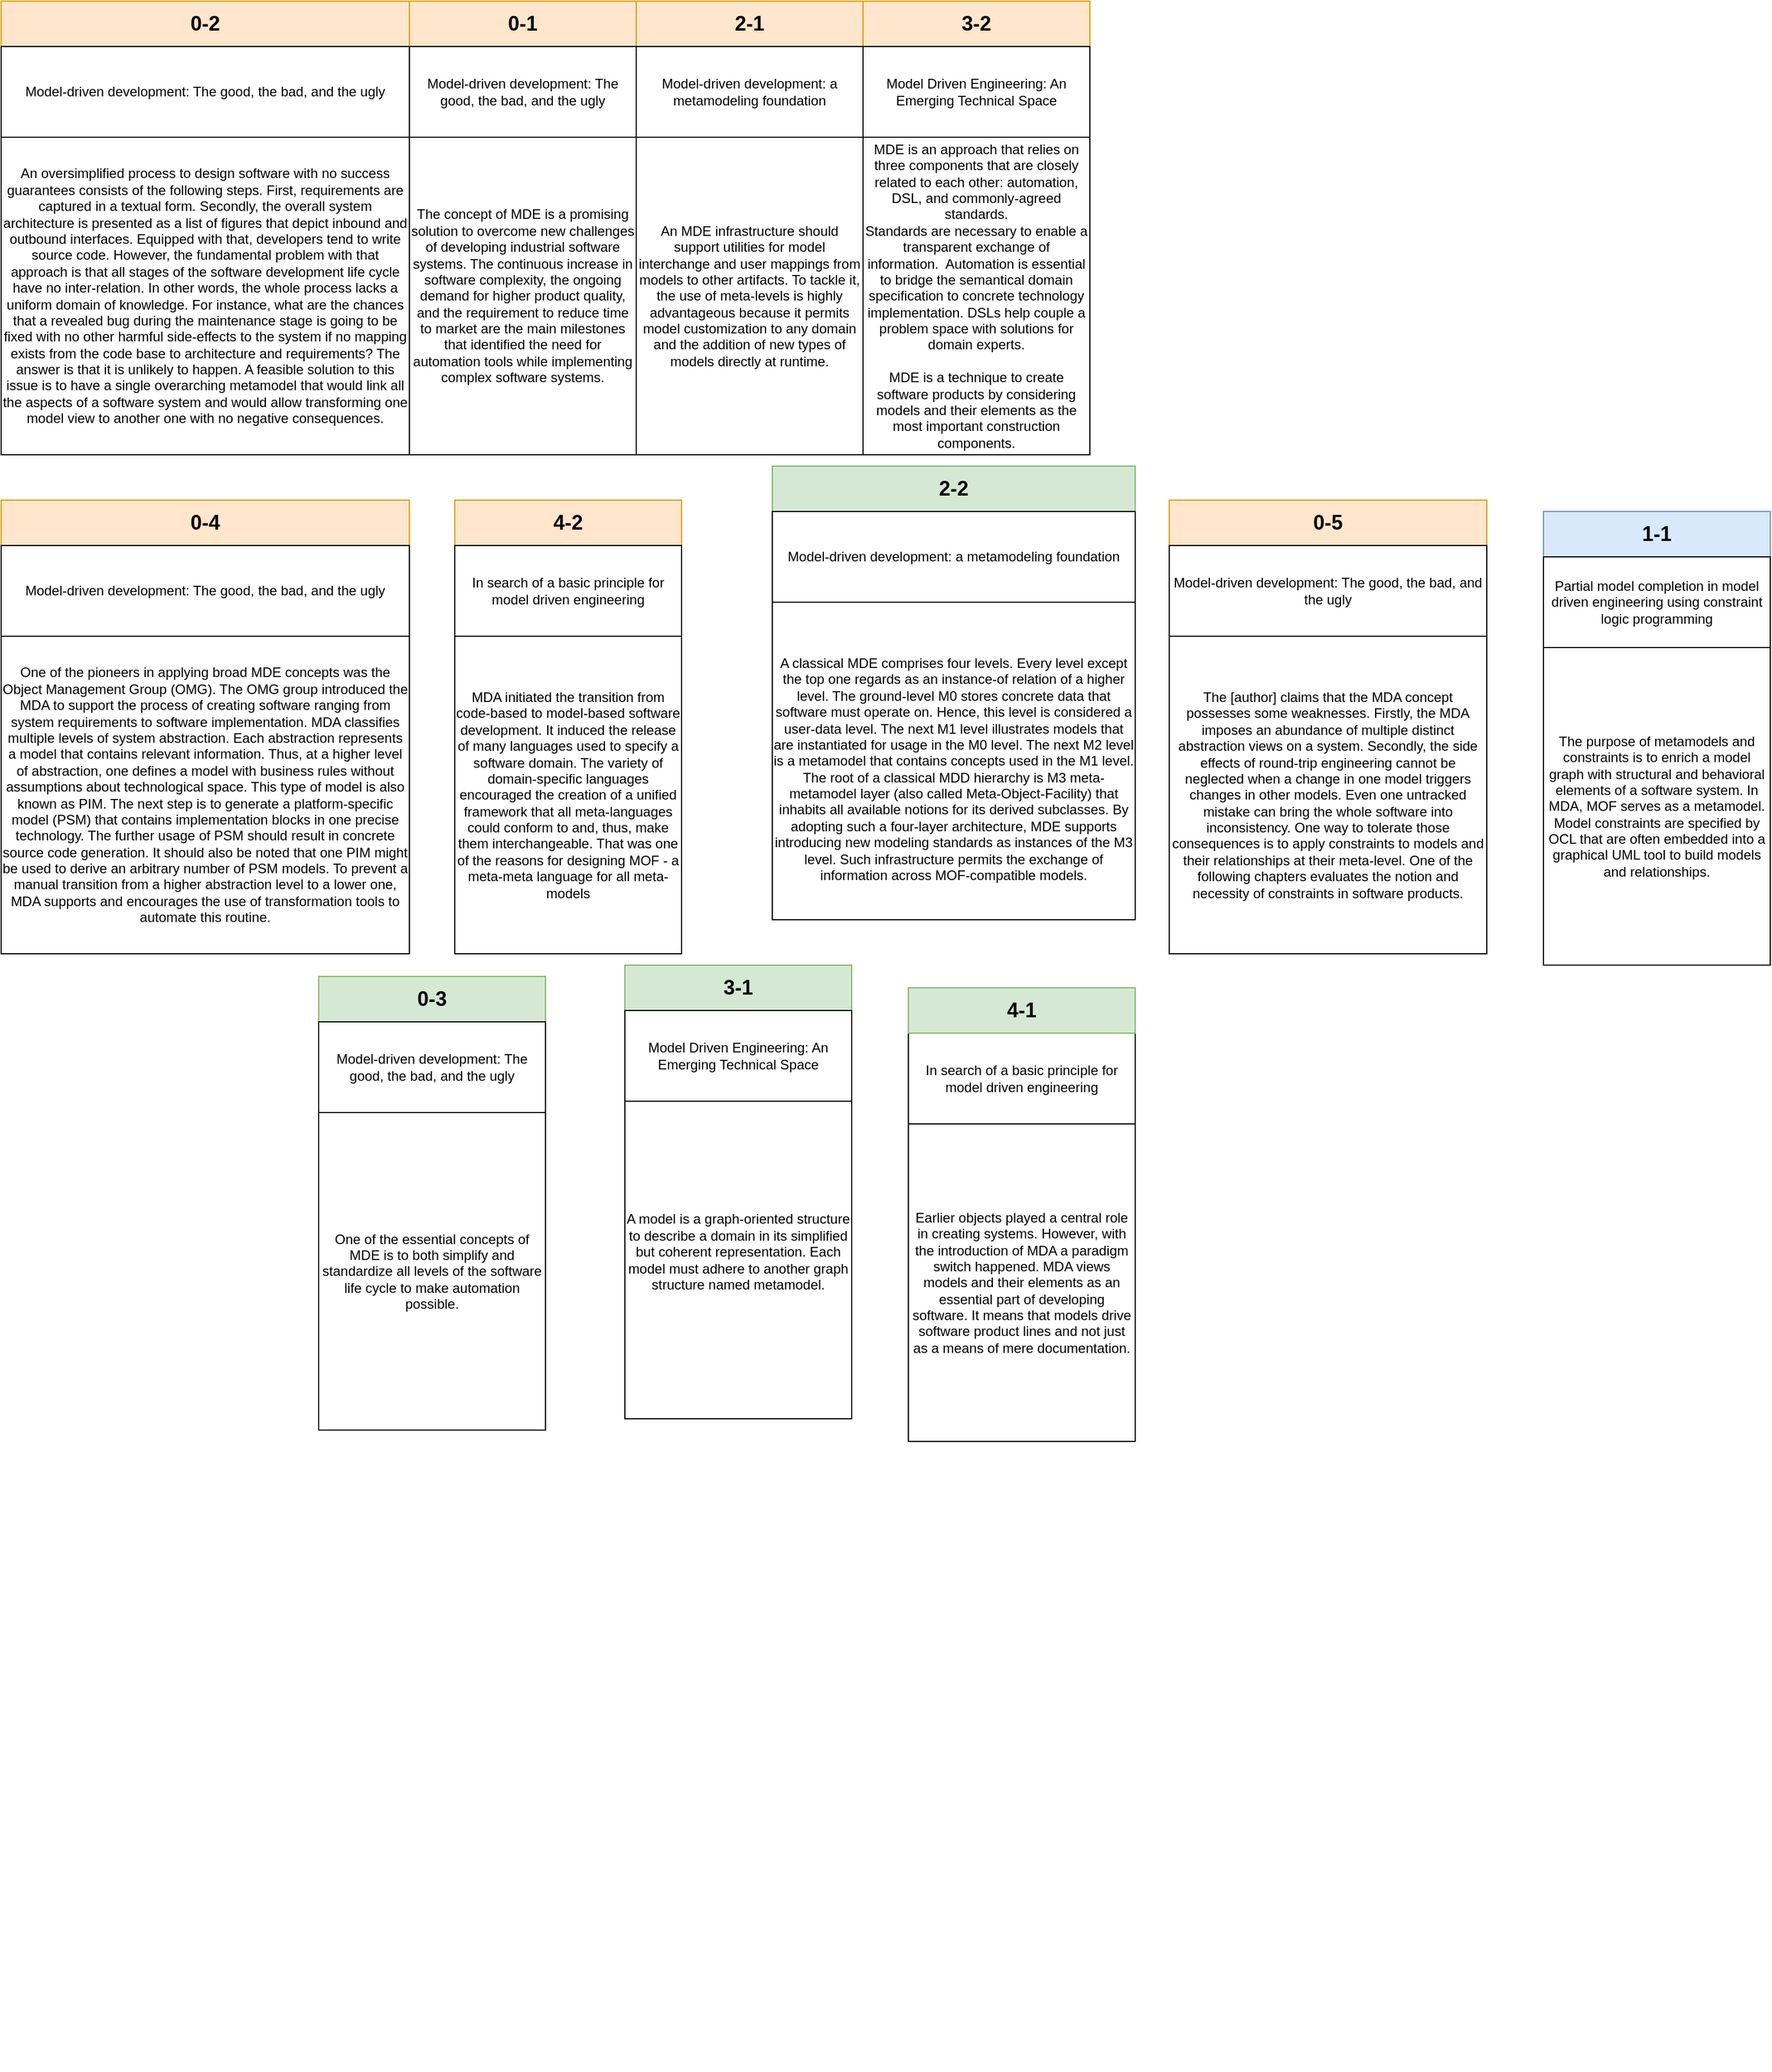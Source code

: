<mxfile version="20.6.0" type="device"><diagram id="jkVzjC3iVB1ht_Pvcz42" name="Page-1"><mxGraphModel dx="2071" dy="2859" grid="1" gridSize="10" guides="1" tooltips="1" connect="1" arrows="1" fold="1" page="1" pageScale="1" pageWidth="850" pageHeight="1100" math="0" shadow="0"><root><mxCell id="0"/><mxCell id="1" parent="0"/><mxCell id="oE69qiibSgpHd2KFC3Qe-4" value="" style="group" vertex="1" connectable="0" parent="1"><mxGeometry x="-140" y="-2200" width="200" height="400" as="geometry"/></mxCell><mxCell id="oE69qiibSgpHd2KFC3Qe-1" value="&lt;b&gt;&lt;font style=&quot;font-size: 18px;&quot;&gt;0-1&lt;/font&gt;&lt;/b&gt;" style="rounded=0;whiteSpace=wrap;html=1;fillColor=#ffe6cc;strokeColor=#d79b00;" vertex="1" parent="oE69qiibSgpHd2KFC3Qe-4"><mxGeometry width="200" height="40" as="geometry"/></mxCell><mxCell id="oE69qiibSgpHd2KFC3Qe-2" value="Model-driven development: The good, the bad, and the ugly" style="rounded=0;whiteSpace=wrap;html=1;" vertex="1" parent="oE69qiibSgpHd2KFC3Qe-4"><mxGeometry y="40" width="200" height="80" as="geometry"/></mxCell><mxCell id="oE69qiibSgpHd2KFC3Qe-3" value="The concept of MDE is a promising solution to overcome new challenges of developing industrial software systems. The continuous increase in software complexity, the ongoing demand for higher product quality, and the requirement to reduce time to market are the main milestones that identified the need for automation tools while implementing complex software systems." style="rounded=0;whiteSpace=wrap;html=1;" vertex="1" parent="oE69qiibSgpHd2KFC3Qe-4"><mxGeometry y="120" width="200" height="280" as="geometry"/></mxCell><mxCell id="oE69qiibSgpHd2KFC3Qe-5" value="&lt;div style=&quot;font-size: 12px;&quot;&gt;&lt;br&gt;&lt;/div&gt;" style="text;html=1;align=center;verticalAlign=middle;resizable=0;points=[];autosize=1;strokeColor=none;fillColor=none;fontSize=18;" vertex="1" parent="1"><mxGeometry x="310" y="-405" width="20" height="30" as="geometry"/></mxCell><mxCell id="oE69qiibSgpHd2KFC3Qe-7" value="" style="group" vertex="1" connectable="0" parent="1"><mxGeometry x="-500" y="-2200" width="360" height="400" as="geometry"/></mxCell><mxCell id="oE69qiibSgpHd2KFC3Qe-8" value="&lt;b&gt;&lt;font style=&quot;font-size: 18px;&quot;&gt;0-2&lt;/font&gt;&lt;/b&gt;" style="rounded=0;whiteSpace=wrap;html=1;fillColor=#ffe6cc;strokeColor=#d79b00;" vertex="1" parent="oE69qiibSgpHd2KFC3Qe-7"><mxGeometry width="360" height="40" as="geometry"/></mxCell><mxCell id="oE69qiibSgpHd2KFC3Qe-9" value="Model-driven development: The good, the bad, and the ugly" style="rounded=0;whiteSpace=wrap;html=1;" vertex="1" parent="oE69qiibSgpHd2KFC3Qe-7"><mxGeometry y="40" width="360" height="80" as="geometry"/></mxCell><mxCell id="oE69qiibSgpHd2KFC3Qe-10" value="An oversimplified process to design software with no success guarantees consists of the following steps. First, requirements are captured in a textual form. Secondly, the overall system architecture is presented as a list of figures that depict inbound and outbound interfaces. Equipped with that, developers tend to write source code. However, the fundamental problem with that approach is that all stages of the software development life cycle have no inter-relation. In other words, the whole process lacks a uniform domain of knowledge. For instance, what are the chances that a revealed bug during the maintenance stage is going to be fixed with no other harmful side-effects to the system if no mapping exists from the code base to architecture and requirements? The answer is that it is unlikely to happen. A feasible solution to this issue is to have a single overarching metamodel that would link all the aspects of a software system and would allow transforming one model view to another one with no negative consequences." style="rounded=0;whiteSpace=wrap;html=1;" vertex="1" parent="oE69qiibSgpHd2KFC3Qe-7"><mxGeometry y="120" width="360" height="280" as="geometry"/></mxCell><mxCell id="oE69qiibSgpHd2KFC3Qe-11" value="" style="group" vertex="1" connectable="0" parent="1"><mxGeometry x="-220" y="-1340" width="200" height="400" as="geometry"/></mxCell><mxCell id="oE69qiibSgpHd2KFC3Qe-12" value="&lt;b&gt;&lt;font style=&quot;font-size: 18px;&quot;&gt;0-3&lt;/font&gt;&lt;/b&gt;" style="rounded=0;whiteSpace=wrap;html=1;fillColor=#d5e8d4;strokeColor=#82b366;" vertex="1" parent="oE69qiibSgpHd2KFC3Qe-11"><mxGeometry width="200" height="40" as="geometry"/></mxCell><mxCell id="oE69qiibSgpHd2KFC3Qe-13" value="Model-driven development: The good, the bad, and the ugly" style="rounded=0;whiteSpace=wrap;html=1;" vertex="1" parent="oE69qiibSgpHd2KFC3Qe-11"><mxGeometry y="40" width="200" height="80" as="geometry"/></mxCell><mxCell id="oE69qiibSgpHd2KFC3Qe-14" value="One of the essential concepts of MDE is to both simplify and standardize all levels of the software life cycle to make automation possible." style="rounded=0;whiteSpace=wrap;html=1;" vertex="1" parent="oE69qiibSgpHd2KFC3Qe-11"><mxGeometry y="120" width="200" height="280" as="geometry"/></mxCell><mxCell id="oE69qiibSgpHd2KFC3Qe-15" value="" style="group" vertex="1" connectable="0" parent="1"><mxGeometry x="-500" y="-1760" width="360" height="400" as="geometry"/></mxCell><mxCell id="oE69qiibSgpHd2KFC3Qe-16" value="&lt;b&gt;&lt;font style=&quot;font-size: 18px;&quot;&gt;0-4&lt;/font&gt;&lt;/b&gt;" style="rounded=0;whiteSpace=wrap;html=1;fillColor=#ffe6cc;strokeColor=#d79b00;" vertex="1" parent="oE69qiibSgpHd2KFC3Qe-15"><mxGeometry width="360" height="40" as="geometry"/></mxCell><mxCell id="oE69qiibSgpHd2KFC3Qe-17" value="Model-driven development: The good, the bad, and the ugly" style="rounded=0;whiteSpace=wrap;html=1;" vertex="1" parent="oE69qiibSgpHd2KFC3Qe-15"><mxGeometry y="40" width="360" height="80" as="geometry"/></mxCell><mxCell id="oE69qiibSgpHd2KFC3Qe-18" value="One of the pioneers in applying broad MDE concepts was the Object Management Group (OMG). The OMG group introduced the MDA to support the process of creating software ranging from system requirements to software implementation. MDA classifies multiple levels of system abstraction. Each abstraction represents a model that contains relevant information. Thus, at a higher level of abstraction, one defines a model with business rules without assumptions about technological space. This type of model is also known as PIM. The next step is to generate a platform-specific model (PSM) that contains implementation blocks in one precise technology. The further usage of PSM should result in concrete source code generation. It should also be noted that one PIM might be used to derive an arbitrary number of PSM models. To prevent a manual transition from a higher abstraction level to a lower one, MDA supports and encourages the use of transformation tools to automate this routine." style="rounded=0;whiteSpace=wrap;html=1;" vertex="1" parent="oE69qiibSgpHd2KFC3Qe-15"><mxGeometry y="120" width="360" height="280" as="geometry"/></mxCell><mxCell id="oE69qiibSgpHd2KFC3Qe-23" value="" style="group" vertex="1" connectable="0" parent="1"><mxGeometry x="860" y="-1750" width="200" height="400" as="geometry"/></mxCell><mxCell id="oE69qiibSgpHd2KFC3Qe-24" value="&lt;b&gt;&lt;font style=&quot;font-size: 18px;&quot;&gt;1-1&lt;/font&gt;&lt;/b&gt;" style="rounded=0;whiteSpace=wrap;html=1;fillColor=#dae8fc;strokeColor=#6c8ebf;" vertex="1" parent="oE69qiibSgpHd2KFC3Qe-23"><mxGeometry width="200" height="40" as="geometry"/></mxCell><mxCell id="oE69qiibSgpHd2KFC3Qe-25" value="Partial model completion in model driven engineering using constraint logic programming" style="rounded=0;whiteSpace=wrap;html=1;" vertex="1" parent="oE69qiibSgpHd2KFC3Qe-23"><mxGeometry y="40" width="200" height="80" as="geometry"/></mxCell><mxCell id="oE69qiibSgpHd2KFC3Qe-26" value="The purpose of metamodels and constraints is to enrich a model graph with structural and behavioral elements of a software system. In MDA, MOF serves as a metamodel. Model constraints are specified by OCL that are often embedded into a graphical UML tool to build models and relationships." style="rounded=0;whiteSpace=wrap;html=1;" vertex="1" parent="oE69qiibSgpHd2KFC3Qe-23"><mxGeometry y="120" width="200" height="280" as="geometry"/></mxCell><mxCell id="oE69qiibSgpHd2KFC3Qe-39" value="" style="group" vertex="1" connectable="0" parent="1"><mxGeometry x="50" y="-1350" width="200" height="400" as="geometry"/></mxCell><mxCell id="oE69qiibSgpHd2KFC3Qe-40" value="&lt;b&gt;&lt;font style=&quot;font-size: 18px;&quot;&gt;3-1&lt;/font&gt;&lt;/b&gt;" style="rounded=0;whiteSpace=wrap;html=1;fillColor=#d5e8d4;strokeColor=#82b366;" vertex="1" parent="oE69qiibSgpHd2KFC3Qe-39"><mxGeometry width="200" height="40" as="geometry"/></mxCell><mxCell id="oE69qiibSgpHd2KFC3Qe-41" value="Model Driven Engineering: An Emerging Technical Space" style="rounded=0;whiteSpace=wrap;html=1;" vertex="1" parent="oE69qiibSgpHd2KFC3Qe-39"><mxGeometry y="40" width="200" height="80" as="geometry"/></mxCell><mxCell id="oE69qiibSgpHd2KFC3Qe-42" value="&lt;div&gt;A model is a graph-oriented structure to describe a domain in its simplified but coherent representation. Each model must adhere to another graph structure named metamodel.&lt;/div&gt;&lt;div&gt;&lt;br style=&quot;&quot;&gt;&lt;/div&gt;" style="rounded=0;whiteSpace=wrap;html=1;" vertex="1" parent="oE69qiibSgpHd2KFC3Qe-39"><mxGeometry y="120" width="200" height="280" as="geometry"/></mxCell><mxCell id="oE69qiibSgpHd2KFC3Qe-43" value="&lt;div&gt;&lt;br&gt;&lt;/div&gt;&lt;div&gt;&lt;br&gt;&lt;/div&gt;&lt;div&gt;&lt;br&gt;&lt;/div&gt;&lt;div&gt;&lt;br&gt;&lt;/div&gt;" style="text;html=1;align=center;verticalAlign=middle;resizable=0;points=[];autosize=1;strokeColor=none;fillColor=none;fontSize=12;" vertex="1" parent="1"><mxGeometry x="615" y="-470" width="20" height="70" as="geometry"/></mxCell><mxCell id="oE69qiibSgpHd2KFC3Qe-52" value="" style="group" vertex="1" connectable="0" parent="1"><mxGeometry x="-100" y="-1760" width="200" height="400" as="geometry"/></mxCell><mxCell id="oE69qiibSgpHd2KFC3Qe-53" value="&lt;b&gt;&lt;font style=&quot;font-size: 18px;&quot;&gt;4-2&lt;/font&gt;&lt;/b&gt;" style="rounded=0;whiteSpace=wrap;html=1;fillColor=#ffe6cc;strokeColor=#d79b00;" vertex="1" parent="oE69qiibSgpHd2KFC3Qe-52"><mxGeometry width="200" height="40" as="geometry"/></mxCell><mxCell id="oE69qiibSgpHd2KFC3Qe-54" value="In search of a basic principle for model driven engineering" style="rounded=0;whiteSpace=wrap;html=1;" vertex="1" parent="oE69qiibSgpHd2KFC3Qe-52"><mxGeometry y="40" width="200" height="80" as="geometry"/></mxCell><mxCell id="oE69qiibSgpHd2KFC3Qe-55" value="&lt;div&gt;&lt;div style=&quot;&quot;&gt;MDA initiated the transition from code-based to model-based software development. It induced the release of many languages used to specify a software domain. The variety of domain-specific languages encouraged the creation of a unified framework that all meta-languages could conform to and, thus, make them interchangeable. That was one of the reasons for designing MOF - a meta-meta language for all meta-models&lt;br&gt;&lt;/div&gt;&lt;/div&gt;" style="rounded=0;whiteSpace=wrap;html=1;" vertex="1" parent="oE69qiibSgpHd2KFC3Qe-52"><mxGeometry y="120" width="200" height="280" as="geometry"/></mxCell><mxCell id="oE69qiibSgpHd2KFC3Qe-34" value="" style="group" vertex="1" connectable="0" parent="1"><mxGeometry x="180" y="-1790" width="320" height="720" as="geometry"/></mxCell><mxCell id="oE69qiibSgpHd2KFC3Qe-35" value="&lt;b&gt;&lt;font style=&quot;font-size: 18px;&quot;&gt;2-2&lt;/font&gt;&lt;/b&gt;" style="rounded=0;whiteSpace=wrap;html=1;fillColor=#d5e8d4;strokeColor=#82b366;" vertex="1" parent="oE69qiibSgpHd2KFC3Qe-34"><mxGeometry width="320" height="40" as="geometry"/></mxCell><mxCell id="oE69qiibSgpHd2KFC3Qe-36" value="Model-driven development: a metamodeling foundation" style="rounded=0;whiteSpace=wrap;html=1;" vertex="1" parent="oE69qiibSgpHd2KFC3Qe-34"><mxGeometry y="40" width="320" height="80" as="geometry"/></mxCell><mxCell id="oE69qiibSgpHd2KFC3Qe-37" value="&lt;br&gt;&lt;div&gt;A classical MDE comprises four levels. Every level except the top one regards as an instance-of relation of a higher level. The ground-level M0 stores concrete data that software must operate on. Hence, this level is considered a user-data level. The next M1 level illustrates models that are instantiated for usage in the M0 level. The next M2 level is a metamodel that contains concepts used in the M1 level. The root of a classical MDD hierarchy is M3 meta-metamodel layer (also called Meta-Object-Facility) that inhabits all available notions for its derived subclasses. By adopting such a four-layer architecture, MDE supports introducing new modeling standards as instances of the M3 level. Such infrastructure permits the exchange of information across MOF-compatible models.&lt;/div&gt;" style="rounded=0;whiteSpace=wrap;html=1;" vertex="1" parent="oE69qiibSgpHd2KFC3Qe-34"><mxGeometry y="120" width="320" height="280" as="geometry"/></mxCell><mxCell id="oE69qiibSgpHd2KFC3Qe-48" value="" style="group" vertex="1" connectable="0" parent="oE69qiibSgpHd2KFC3Qe-34"><mxGeometry x="120" y="460" width="200" height="400" as="geometry"/></mxCell><mxCell id="oE69qiibSgpHd2KFC3Qe-50" value="In search of a basic principle for model driven engineering" style="rounded=0;whiteSpace=wrap;html=1;" vertex="1" parent="oE69qiibSgpHd2KFC3Qe-48"><mxGeometry y="40" width="200" height="80" as="geometry"/></mxCell><mxCell id="oE69qiibSgpHd2KFC3Qe-51" value="&lt;div&gt;&lt;div style=&quot;&quot;&gt;Earlier objects played a central role in creating systems. However, with the introduction of MDA a paradigm switch happened. MDA views models and their elements as an essential part of developing software. It means that models drive software product lines and not just as a means of mere documentation.&lt;br&gt;&lt;/div&gt;&lt;/div&gt;" style="rounded=0;whiteSpace=wrap;html=1;" vertex="1" parent="oE69qiibSgpHd2KFC3Qe-48"><mxGeometry y="120" width="200" height="280" as="geometry"/></mxCell><mxCell id="oE69qiibSgpHd2KFC3Qe-49" value="&lt;b&gt;&lt;font style=&quot;font-size: 18px;&quot;&gt;4-1&lt;/font&gt;&lt;/b&gt;" style="rounded=0;whiteSpace=wrap;html=1;fillColor=#d5e8d4;strokeColor=#82b366;" vertex="1" parent="oE69qiibSgpHd2KFC3Qe-34"><mxGeometry x="120" y="460" width="200" height="40" as="geometry"/></mxCell><mxCell id="oE69qiibSgpHd2KFC3Qe-19" value="" style="group" vertex="1" connectable="0" parent="1"><mxGeometry x="530" y="-1760" width="280" height="400" as="geometry"/></mxCell><mxCell id="oE69qiibSgpHd2KFC3Qe-20" value="&lt;b&gt;&lt;font style=&quot;font-size: 18px;&quot;&gt;0-5&lt;/font&gt;&lt;/b&gt;" style="rounded=0;whiteSpace=wrap;html=1;fillColor=#ffe6cc;strokeColor=#d79b00;" vertex="1" parent="oE69qiibSgpHd2KFC3Qe-19"><mxGeometry width="280" height="40" as="geometry"/></mxCell><mxCell id="oE69qiibSgpHd2KFC3Qe-21" value="Model-driven development: The good, the bad, and the ugly" style="rounded=0;whiteSpace=wrap;html=1;" vertex="1" parent="oE69qiibSgpHd2KFC3Qe-19"><mxGeometry y="40" width="280" height="80" as="geometry"/></mxCell><mxCell id="oE69qiibSgpHd2KFC3Qe-22" value="&lt;br&gt;&lt;div&gt;The [author] claims that the MDA concept possesses some weaknesses. Firstly, the MDA imposes an abundance of multiple distinct abstraction views on a system. Secondly, the side effects of round-trip engineering cannot be neglected when a change in one model triggers changes in other models. Even one untracked mistake can bring the whole software into inconsistency. One way to tolerate those consequences is to apply constraints to models and their relationships at their meta-level. One of the following chapters evaluates the notion and necessity of constraints in software products.&lt;/div&gt;&lt;div&gt;&lt;br&gt;&lt;/div&gt;" style="rounded=0;whiteSpace=wrap;html=1;" vertex="1" parent="oE69qiibSgpHd2KFC3Qe-19"><mxGeometry y="120" width="280" height="280" as="geometry"/></mxCell><mxCell id="oE69qiibSgpHd2KFC3Qe-44" value="" style="group" vertex="1" connectable="0" parent="1"><mxGeometry x="260" y="-2200" width="200" height="400" as="geometry"/></mxCell><mxCell id="oE69qiibSgpHd2KFC3Qe-45" value="&lt;b&gt;&lt;font style=&quot;font-size: 18px;&quot;&gt;3-2&lt;/font&gt;&lt;/b&gt;" style="rounded=0;whiteSpace=wrap;html=1;fillColor=#ffe6cc;strokeColor=#d79b00;" vertex="1" parent="oE69qiibSgpHd2KFC3Qe-44"><mxGeometry width="200" height="40" as="geometry"/></mxCell><mxCell id="oE69qiibSgpHd2KFC3Qe-46" value="Model Driven Engineering: An Emerging Technical Space" style="rounded=0;whiteSpace=wrap;html=1;" vertex="1" parent="oE69qiibSgpHd2KFC3Qe-44"><mxGeometry y="40" width="200" height="80" as="geometry"/></mxCell><mxCell id="oE69qiibSgpHd2KFC3Qe-47" value="&lt;div&gt;&lt;div style=&quot;&quot;&gt;MDE is an approach that relies on three components that are closely related to each other: automation, DSL, and commonly-agreed standards.&lt;/div&gt;&lt;div style=&quot;&quot;&gt;Standards are necessary to enable a transparent exchange of information.&amp;nbsp; Automation is essential to bridge the semantical domain specification to concrete technology implementation. DSLs help couple a problem space with solutions for domain experts.&lt;/div&gt;&lt;/div&gt;&lt;div style=&quot;&quot;&gt;&lt;br&gt;&lt;/div&gt;&lt;div style=&quot;&quot;&gt;&lt;span style=&quot;&quot;&gt;MDE is a technique to create software products by considering models and their elements as the most important construction components.&lt;/span&gt;&lt;br&gt;&lt;/div&gt;" style="rounded=0;whiteSpace=wrap;html=1;" vertex="1" parent="oE69qiibSgpHd2KFC3Qe-44"><mxGeometry y="120" width="200" height="280" as="geometry"/></mxCell><mxCell id="oE69qiibSgpHd2KFC3Qe-60" value="" style="group" vertex="1" connectable="0" parent="1"><mxGeometry x="60" y="-2200" width="200" height="400" as="geometry"/></mxCell><mxCell id="oE69qiibSgpHd2KFC3Qe-28" value="&lt;b&gt;&lt;font style=&quot;font-size: 18px;&quot;&gt;2-1&lt;/font&gt;&lt;/b&gt;" style="rounded=0;whiteSpace=wrap;html=1;fillColor=#ffe6cc;strokeColor=#d79b00;" vertex="1" parent="oE69qiibSgpHd2KFC3Qe-60"><mxGeometry width="200" height="40" as="geometry"/></mxCell><mxCell id="oE69qiibSgpHd2KFC3Qe-29" value="Model-driven development: a metamodeling foundation" style="rounded=0;whiteSpace=wrap;html=1;" vertex="1" parent="oE69qiibSgpHd2KFC3Qe-60"><mxGeometry y="40" width="200" height="80" as="geometry"/></mxCell><mxCell id="oE69qiibSgpHd2KFC3Qe-30" value="An MDE infrastructure should support utilities for model interchange and user mappings from models to other artifacts. To tackle it, the use of meta-levels is highly advantageous because it permits model customization to any domain and the addition of new types of models directly at runtime." style="rounded=0;whiteSpace=wrap;html=1;" vertex="1" parent="oE69qiibSgpHd2KFC3Qe-60"><mxGeometry y="120" width="200" height="280" as="geometry"/></mxCell></root></mxGraphModel></diagram></mxfile>